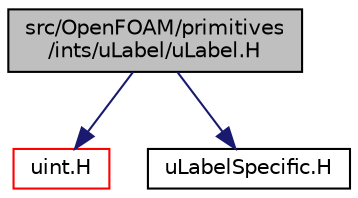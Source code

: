 digraph "src/OpenFOAM/primitives/ints/uLabel/uLabel.H"
{
  bgcolor="transparent";
  edge [fontname="Helvetica",fontsize="10",labelfontname="Helvetica",labelfontsize="10"];
  node [fontname="Helvetica",fontsize="10",shape=record];
  Node1 [label="src/OpenFOAM/primitives\l/ints/uLabel/uLabel.H",height=0.2,width=0.4,color="black", fillcolor="grey75", style="filled", fontcolor="black"];
  Node1 -> Node2 [color="midnightblue",fontsize="10",style="solid",fontname="Helvetica"];
  Node2 [label="uint.H",height=0.2,width=0.4,color="red",URL="$a09057.html",tooltip="System uinteger. "];
  Node1 -> Node3 [color="midnightblue",fontsize="10",style="solid",fontname="Helvetica"];
  Node3 [label="uLabelSpecific.H",height=0.2,width=0.4,color="black",URL="$a09067.html"];
}
